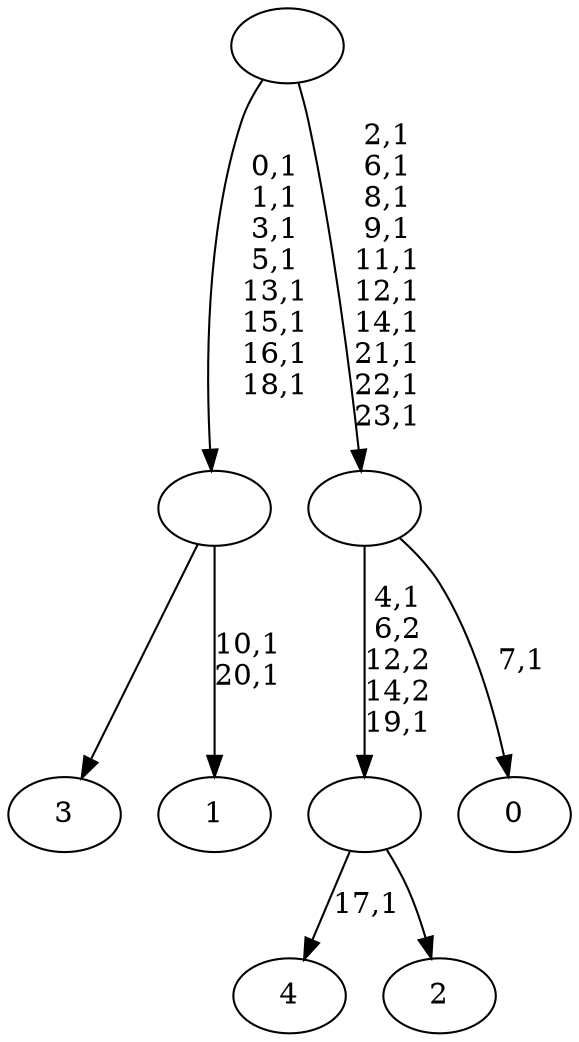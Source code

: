 digraph T {
	29 [label="4"]
	27 [label="3"]
	26 [label="2"]
	25 [label=""]
	23 [label="1"]
	20 [label=""]
	12 [label="0"]
	10 [label=""]
	0 [label=""]
	25 -> 29 [label="17,1"]
	25 -> 26 [label=""]
	20 -> 23 [label="10,1\n20,1"]
	20 -> 27 [label=""]
	10 -> 12 [label="7,1"]
	10 -> 25 [label="4,1\n6,2\n12,2\n14,2\n19,1"]
	0 -> 10 [label="2,1\n6,1\n8,1\n9,1\n11,1\n12,1\n14,1\n21,1\n22,1\n23,1"]
	0 -> 20 [label="0,1\n1,1\n3,1\n5,1\n13,1\n15,1\n16,1\n18,1"]
}
